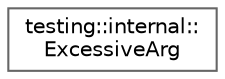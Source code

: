 digraph "Graphical Class Hierarchy"
{
 // LATEX_PDF_SIZE
  bgcolor="transparent";
  edge [fontname=Helvetica,fontsize=10,labelfontname=Helvetica,labelfontsize=10];
  node [fontname=Helvetica,fontsize=10,shape=box,height=0.2,width=0.4];
  rankdir="LR";
  Node0 [id="Node000000",label="testing::internal::\lExcessiveArg",height=0.2,width=0.4,color="grey40", fillcolor="white", style="filled",URL="$structtesting_1_1internal_1_1ExcessiveArg.html",tooltip=" "];
}
